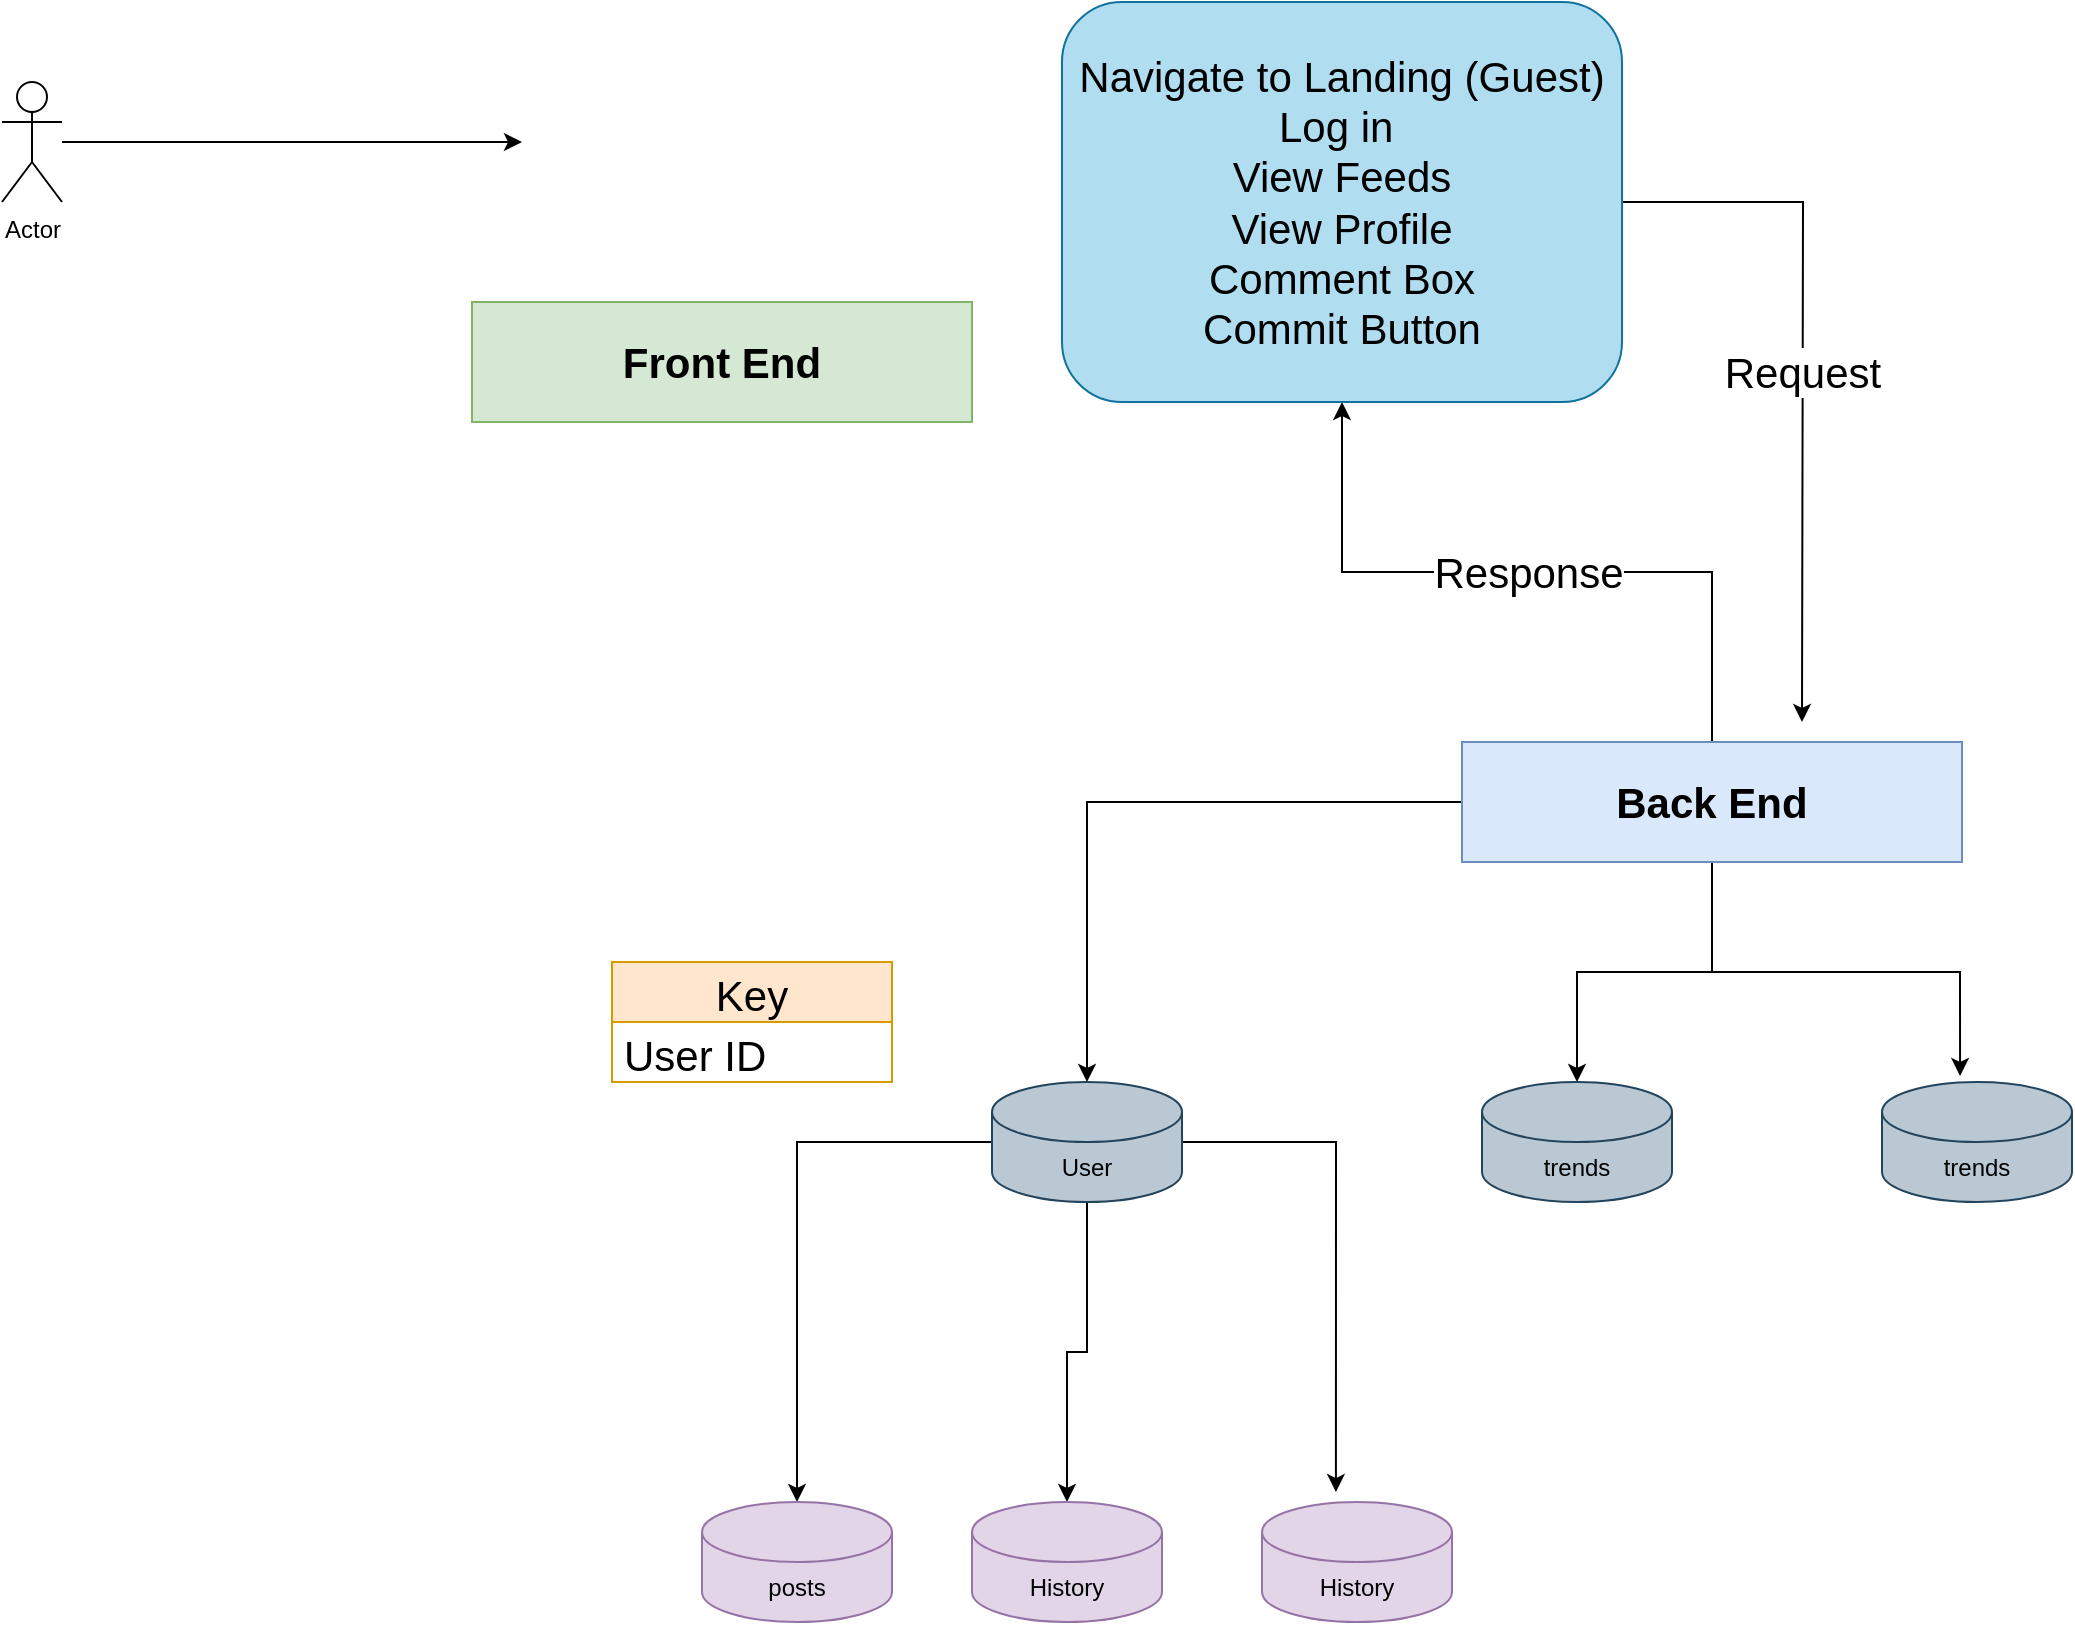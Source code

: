 <mxfile version="16.6.5" type="device"><diagram id="iVJrbfkC6oRNPkuNWUBf" name="Page-1"><mxGraphModel dx="2239" dy="899" grid="1" gridSize="10" guides="1" tooltips="1" connect="1" arrows="1" fold="1" page="1" pageScale="1" pageWidth="850" pageHeight="1100" math="0" shadow="0"><root><mxCell id="0"/><mxCell id="1" parent="0"/><mxCell id="WjFhuqAHlKdi5FPSI5al-1" value="" style="shape=image;verticalLabelPosition=bottom;labelBackgroundColor=default;verticalAlign=top;aspect=fixed;imageAspect=0;image=https://neilpatel.com/wp-content/uploads/2021/07/social-media-profile_featured-image.png;" vertex="1" parent="1"><mxGeometry x="-190" y="90" width="200" height="120" as="geometry"/></mxCell><mxCell id="WjFhuqAHlKdi5FPSI5al-3" style="edgeStyle=orthogonalEdgeStyle;rounded=0;orthogonalLoop=1;jettySize=auto;html=1;" edge="1" parent="1" source="WjFhuqAHlKdi5FPSI5al-2" target="WjFhuqAHlKdi5FPSI5al-1"><mxGeometry relative="1" as="geometry"/></mxCell><mxCell id="WjFhuqAHlKdi5FPSI5al-2" value="Actor" style="shape=umlActor;verticalLabelPosition=bottom;verticalAlign=top;html=1;outlineConnect=0;" vertex="1" parent="1"><mxGeometry x="-450" y="120" width="30" height="60" as="geometry"/></mxCell><mxCell id="WjFhuqAHlKdi5FPSI5al-6" value="Front End" style="rounded=0;whiteSpace=wrap;html=1;fillColor=#d5e8d4;strokeColor=#82b366;fontStyle=1;fontSize=21;" vertex="1" parent="1"><mxGeometry x="-215" y="230" width="250" height="60" as="geometry"/></mxCell><mxCell id="WjFhuqAHlKdi5FPSI5al-23" style="edgeStyle=orthogonalEdgeStyle;rounded=0;orthogonalLoop=1;jettySize=auto;html=1;entryX=0.5;entryY=0;entryDx=0;entryDy=0;entryPerimeter=0;fontSize=21;" edge="1" parent="1" source="WjFhuqAHlKdi5FPSI5al-7" target="WjFhuqAHlKdi5FPSI5al-8"><mxGeometry relative="1" as="geometry"/></mxCell><mxCell id="WjFhuqAHlKdi5FPSI5al-24" style="edgeStyle=orthogonalEdgeStyle;rounded=0;orthogonalLoop=1;jettySize=auto;html=1;fontSize=21;" edge="1" parent="1" source="WjFhuqAHlKdi5FPSI5al-7" target="WjFhuqAHlKdi5FPSI5al-11"><mxGeometry relative="1" as="geometry"/></mxCell><mxCell id="WjFhuqAHlKdi5FPSI5al-25" style="edgeStyle=orthogonalEdgeStyle;rounded=0;orthogonalLoop=1;jettySize=auto;html=1;entryX=0.411;entryY=-0.05;entryDx=0;entryDy=0;entryPerimeter=0;fontSize=21;" edge="1" parent="1" source="WjFhuqAHlKdi5FPSI5al-7" target="WjFhuqAHlKdi5FPSI5al-12"><mxGeometry relative="1" as="geometry"/></mxCell><mxCell id="WjFhuqAHlKdi5FPSI5al-28" value="Response" style="edgeStyle=orthogonalEdgeStyle;rounded=0;orthogonalLoop=1;jettySize=auto;html=1;entryX=0.5;entryY=1;entryDx=0;entryDy=0;fontSize=21;" edge="1" parent="1" source="WjFhuqAHlKdi5FPSI5al-7" target="WjFhuqAHlKdi5FPSI5al-26"><mxGeometry relative="1" as="geometry"/></mxCell><mxCell id="WjFhuqAHlKdi5FPSI5al-7" value="Back End" style="rounded=0;whiteSpace=wrap;html=1;fillColor=#dae8fc;strokeColor=#6c8ebf;fontStyle=1;fontSize=21;" vertex="1" parent="1"><mxGeometry x="280" y="450" width="250" height="60" as="geometry"/></mxCell><mxCell id="WjFhuqAHlKdi5FPSI5al-20" style="edgeStyle=orthogonalEdgeStyle;rounded=0;orthogonalLoop=1;jettySize=auto;html=1;fontSize=21;" edge="1" parent="1" source="WjFhuqAHlKdi5FPSI5al-8" target="WjFhuqAHlKdi5FPSI5al-13"><mxGeometry relative="1" as="geometry"/></mxCell><mxCell id="WjFhuqAHlKdi5FPSI5al-21" style="edgeStyle=orthogonalEdgeStyle;rounded=0;orthogonalLoop=1;jettySize=auto;html=1;fontSize=21;" edge="1" parent="1" source="WjFhuqAHlKdi5FPSI5al-8" target="WjFhuqAHlKdi5FPSI5al-14"><mxGeometry relative="1" as="geometry"/></mxCell><mxCell id="WjFhuqAHlKdi5FPSI5al-22" style="edgeStyle=orthogonalEdgeStyle;rounded=0;orthogonalLoop=1;jettySize=auto;html=1;entryX=0.389;entryY=-0.083;entryDx=0;entryDy=0;entryPerimeter=0;fontSize=21;" edge="1" parent="1" source="WjFhuqAHlKdi5FPSI5al-8" target="WjFhuqAHlKdi5FPSI5al-15"><mxGeometry relative="1" as="geometry"/></mxCell><mxCell id="WjFhuqAHlKdi5FPSI5al-8" value="User" style="shape=cylinder3;whiteSpace=wrap;html=1;boundedLbl=1;backgroundOutline=1;size=15;fillColor=#bac8d3;strokeColor=#23445d;" vertex="1" parent="1"><mxGeometry x="45" y="620" width="95" height="60" as="geometry"/></mxCell><mxCell id="WjFhuqAHlKdi5FPSI5al-11" value="trends" style="shape=cylinder3;whiteSpace=wrap;html=1;boundedLbl=1;backgroundOutline=1;size=15;fillColor=#bac8d3;strokeColor=#23445d;" vertex="1" parent="1"><mxGeometry x="290" y="620" width="95" height="60" as="geometry"/></mxCell><mxCell id="WjFhuqAHlKdi5FPSI5al-12" value="trends" style="shape=cylinder3;whiteSpace=wrap;html=1;boundedLbl=1;backgroundOutline=1;size=15;fillColor=#bac8d3;strokeColor=#23445d;" vertex="1" parent="1"><mxGeometry x="490" y="620" width="95" height="60" as="geometry"/></mxCell><mxCell id="WjFhuqAHlKdi5FPSI5al-13" value="posts" style="shape=cylinder3;whiteSpace=wrap;html=1;boundedLbl=1;backgroundOutline=1;size=15;fillColor=#e1d5e7;strokeColor=#9673a6;" vertex="1" parent="1"><mxGeometry x="-100" y="830" width="95" height="60" as="geometry"/></mxCell><mxCell id="WjFhuqAHlKdi5FPSI5al-14" value="History&lt;br&gt;" style="shape=cylinder3;whiteSpace=wrap;html=1;boundedLbl=1;backgroundOutline=1;size=15;fillColor=#e1d5e7;strokeColor=#9673a6;" vertex="1" parent="1"><mxGeometry x="35" y="830" width="95" height="60" as="geometry"/></mxCell><mxCell id="WjFhuqAHlKdi5FPSI5al-15" value="History&lt;br&gt;" style="shape=cylinder3;whiteSpace=wrap;html=1;boundedLbl=1;backgroundOutline=1;size=15;fillColor=#e1d5e7;strokeColor=#9673a6;" vertex="1" parent="1"><mxGeometry x="180" y="830" width="95" height="60" as="geometry"/></mxCell><mxCell id="WjFhuqAHlKdi5FPSI5al-16" value="Key" style="swimlane;fontStyle=0;childLayout=stackLayout;horizontal=1;startSize=30;horizontalStack=0;resizeParent=1;resizeParentMax=0;resizeLast=0;collapsible=1;marginBottom=0;fontSize=21;fillColor=#ffe6cc;strokeColor=#d79b00;" vertex="1" parent="1"><mxGeometry x="-145" y="560" width="140" height="60" as="geometry"/></mxCell><mxCell id="WjFhuqAHlKdi5FPSI5al-17" value="User ID " style="text;strokeColor=none;fillColor=none;align=left;verticalAlign=middle;spacingLeft=4;spacingRight=4;overflow=hidden;points=[[0,0.5],[1,0.5]];portConstraint=eastwest;rotatable=0;fontSize=21;" vertex="1" parent="WjFhuqAHlKdi5FPSI5al-16"><mxGeometry y="30" width="140" height="30" as="geometry"/></mxCell><mxCell id="WjFhuqAHlKdi5FPSI5al-27" value="Request" style="edgeStyle=orthogonalEdgeStyle;rounded=0;orthogonalLoop=1;jettySize=auto;html=1;fontSize=21;" edge="1" parent="1" source="WjFhuqAHlKdi5FPSI5al-26"><mxGeometry relative="1" as="geometry"><mxPoint x="450" y="440" as="targetPoint"/></mxGeometry></mxCell><mxCell id="WjFhuqAHlKdi5FPSI5al-26" value="Navigate to Landing (Guest)&lt;br&gt;Log in&amp;nbsp;&lt;br&gt;View Feeds&lt;br&gt;View Profile&lt;br&gt;Comment Box&lt;br&gt;Commit Button&lt;br&gt;" style="rounded=1;whiteSpace=wrap;html=1;fontSize=21;fillColor=#b1ddf0;strokeColor=#10739e;" vertex="1" parent="1"><mxGeometry x="80" y="80" width="280" height="200" as="geometry"/></mxCell></root></mxGraphModel></diagram></mxfile>